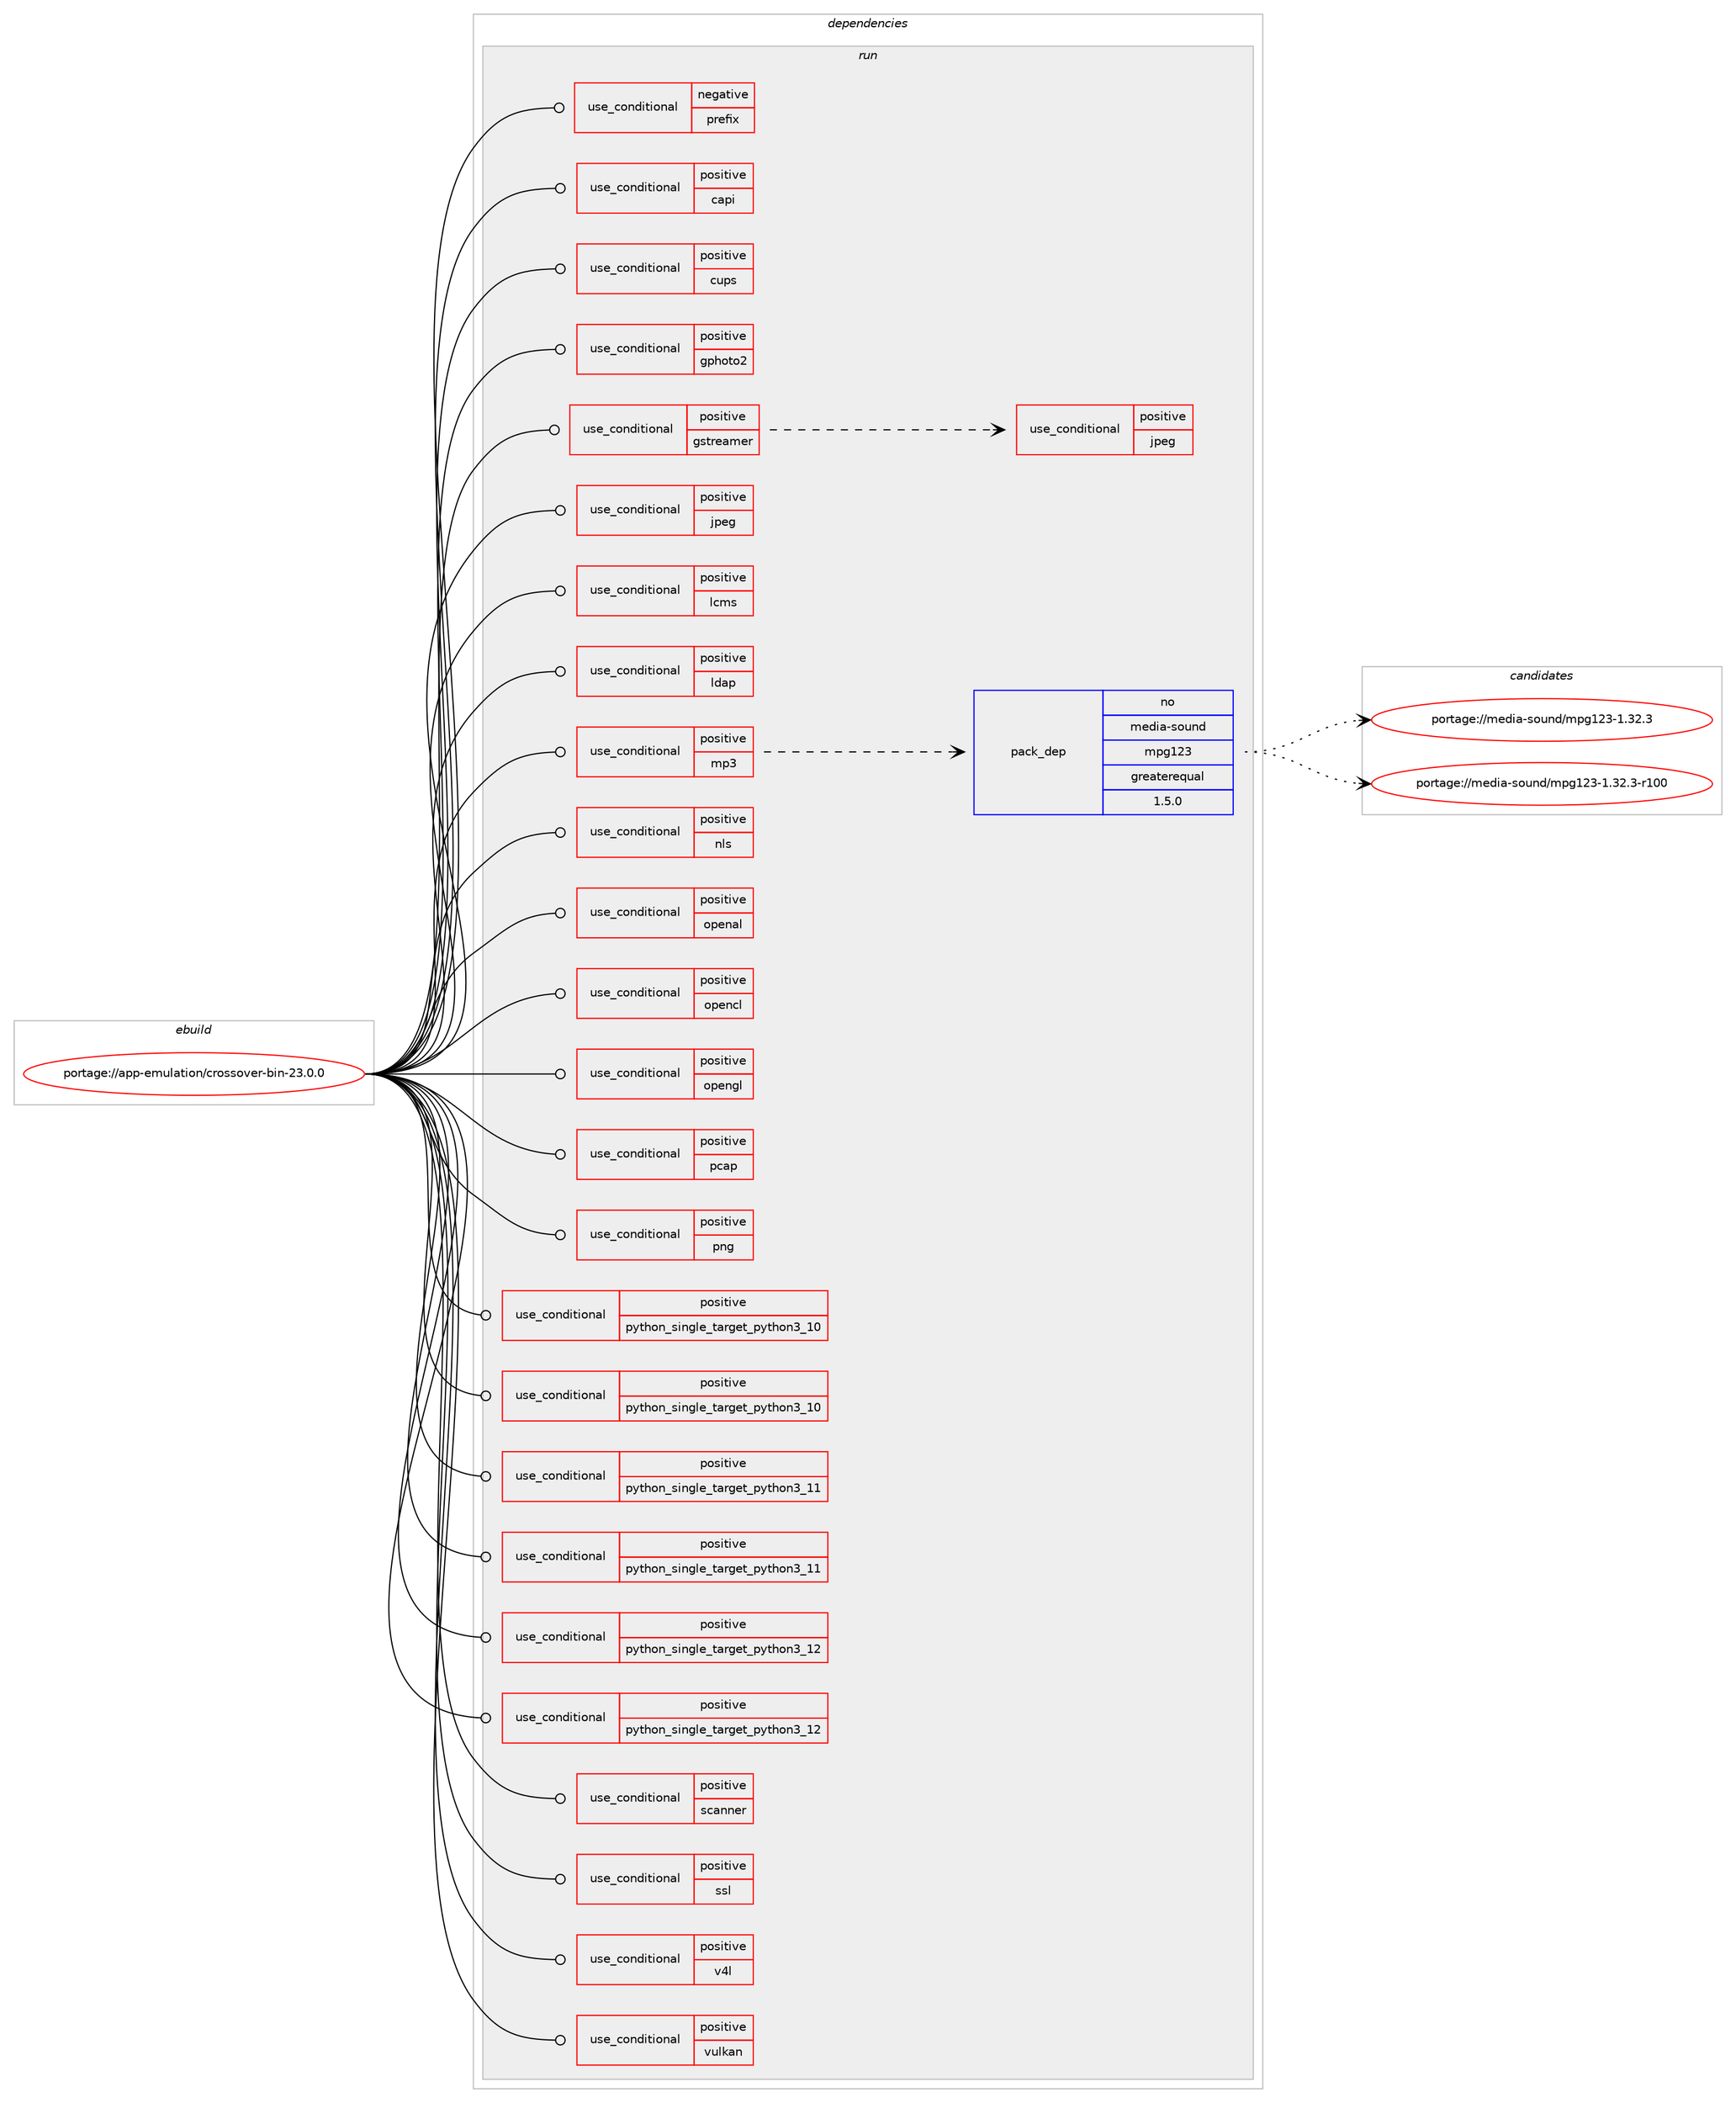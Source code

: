 digraph prolog {

# *************
# Graph options
# *************

newrank=true;
concentrate=true;
compound=true;
graph [rankdir=LR,fontname=Helvetica,fontsize=10,ranksep=1.5];#, ranksep=2.5, nodesep=0.2];
edge  [arrowhead=vee];
node  [fontname=Helvetica,fontsize=10];

# **********
# The ebuild
# **********

subgraph cluster_leftcol {
color=gray;
rank=same;
label=<<i>ebuild</i>>;
id [label="portage://app-emulation/crossover-bin-23.0.0", color=red, width=4, href="../app-emulation/crossover-bin-23.0.0.svg"];
}

# ****************
# The dependencies
# ****************

subgraph cluster_midcol {
color=gray;
label=<<i>dependencies</i>>;
subgraph cluster_compile {
fillcolor="#eeeeee";
style=filled;
label=<<i>compile</i>>;
}
subgraph cluster_compileandrun {
fillcolor="#eeeeee";
style=filled;
label=<<i>compile and run</i>>;
}
subgraph cluster_run {
fillcolor="#eeeeee";
style=filled;
label=<<i>run</i>>;
subgraph cond6154 {
dependency10471 [label=<<TABLE BORDER="0" CELLBORDER="1" CELLSPACING="0" CELLPADDING="4"><TR><TD ROWSPAN="3" CELLPADDING="10">use_conditional</TD></TR><TR><TD>negative</TD></TR><TR><TD>prefix</TD></TR></TABLE>>, shape=none, color=red];
# *** BEGIN UNKNOWN DEPENDENCY TYPE (TODO) ***
# dependency10471 -> package_dependency(portage://app-emulation/crossover-bin-23.0.0,run,no,sys-libs,glibc,none,[,,],[],[])
# *** END UNKNOWN DEPENDENCY TYPE (TODO) ***

}
id:e -> dependency10471:w [weight=20,style="solid",arrowhead="odot"];
subgraph cond6155 {
dependency10472 [label=<<TABLE BORDER="0" CELLBORDER="1" CELLSPACING="0" CELLPADDING="4"><TR><TD ROWSPAN="3" CELLPADDING="10">use_conditional</TD></TR><TR><TD>positive</TD></TR><TR><TD>capi</TD></TR></TABLE>>, shape=none, color=red];
# *** BEGIN UNKNOWN DEPENDENCY TYPE (TODO) ***
# dependency10472 -> package_dependency(portage://app-emulation/crossover-bin-23.0.0,run,no,net-libs,libcapi,none,[,,],[],[use(enable(abi_x86_32),negative)])
# *** END UNKNOWN DEPENDENCY TYPE (TODO) ***

}
id:e -> dependency10472:w [weight=20,style="solid",arrowhead="odot"];
subgraph cond6156 {
dependency10473 [label=<<TABLE BORDER="0" CELLBORDER="1" CELLSPACING="0" CELLPADDING="4"><TR><TD ROWSPAN="3" CELLPADDING="10">use_conditional</TD></TR><TR><TD>positive</TD></TR><TR><TD>cups</TD></TR></TABLE>>, shape=none, color=red];
# *** BEGIN UNKNOWN DEPENDENCY TYPE (TODO) ***
# dependency10473 -> package_dependency(portage://app-emulation/crossover-bin-23.0.0,run,no,net-print,cups,none,[,,],[],[use(enable(abi_x86_32),negative)])
# *** END UNKNOWN DEPENDENCY TYPE (TODO) ***

}
id:e -> dependency10473:w [weight=20,style="solid",arrowhead="odot"];
subgraph cond6157 {
dependency10474 [label=<<TABLE BORDER="0" CELLBORDER="1" CELLSPACING="0" CELLPADDING="4"><TR><TD ROWSPAN="3" CELLPADDING="10">use_conditional</TD></TR><TR><TD>positive</TD></TR><TR><TD>gphoto2</TD></TR></TABLE>>, shape=none, color=red];
# *** BEGIN UNKNOWN DEPENDENCY TYPE (TODO) ***
# dependency10474 -> package_dependency(portage://app-emulation/crossover-bin-23.0.0,run,no,media-libs,libgphoto2,none,[,,],[],[use(enable(abi_x86_32),negative)])
# *** END UNKNOWN DEPENDENCY TYPE (TODO) ***

}
id:e -> dependency10474:w [weight=20,style="solid",arrowhead="odot"];
subgraph cond6158 {
dependency10475 [label=<<TABLE BORDER="0" CELLBORDER="1" CELLSPACING="0" CELLPADDING="4"><TR><TD ROWSPAN="3" CELLPADDING="10">use_conditional</TD></TR><TR><TD>positive</TD></TR><TR><TD>gstreamer</TD></TR></TABLE>>, shape=none, color=red];
# *** BEGIN UNKNOWN DEPENDENCY TYPE (TODO) ***
# dependency10475 -> package_dependency(portage://app-emulation/crossover-bin-23.0.0,run,no,media-libs,gstreamer,none,[,,],[slot(1.0)],[use(enable(abi_x86_32),negative)])
# *** END UNKNOWN DEPENDENCY TYPE (TODO) ***

subgraph cond6159 {
dependency10476 [label=<<TABLE BORDER="0" CELLBORDER="1" CELLSPACING="0" CELLPADDING="4"><TR><TD ROWSPAN="3" CELLPADDING="10">use_conditional</TD></TR><TR><TD>positive</TD></TR><TR><TD>jpeg</TD></TR></TABLE>>, shape=none, color=red];
# *** BEGIN UNKNOWN DEPENDENCY TYPE (TODO) ***
# dependency10476 -> package_dependency(portage://app-emulation/crossover-bin-23.0.0,run,no,media-plugins,gst-plugins-jpeg,none,[,,],[slot(1.0)],[use(enable(abi_x86_32),negative)])
# *** END UNKNOWN DEPENDENCY TYPE (TODO) ***

}
dependency10475:e -> dependency10476:w [weight=20,style="dashed",arrowhead="vee"];
# *** BEGIN UNKNOWN DEPENDENCY TYPE (TODO) ***
# dependency10475 -> package_dependency(portage://app-emulation/crossover-bin-23.0.0,run,no,media-plugins,gst-plugins-meta,none,[,,],[slot(1.0)],[use(enable(abi_x86_32),negative)])
# *** END UNKNOWN DEPENDENCY TYPE (TODO) ***

}
id:e -> dependency10475:w [weight=20,style="solid",arrowhead="odot"];
subgraph cond6160 {
dependency10477 [label=<<TABLE BORDER="0" CELLBORDER="1" CELLSPACING="0" CELLPADDING="4"><TR><TD ROWSPAN="3" CELLPADDING="10">use_conditional</TD></TR><TR><TD>positive</TD></TR><TR><TD>jpeg</TD></TR></TABLE>>, shape=none, color=red];
# *** BEGIN UNKNOWN DEPENDENCY TYPE (TODO) ***
# dependency10477 -> package_dependency(portage://app-emulation/crossover-bin-23.0.0,run,no,media-libs,libjpeg-turbo,none,[,,],[slot(0)],[use(enable(abi_x86_32),negative)])
# *** END UNKNOWN DEPENDENCY TYPE (TODO) ***

}
id:e -> dependency10477:w [weight=20,style="solid",arrowhead="odot"];
subgraph cond6161 {
dependency10478 [label=<<TABLE BORDER="0" CELLBORDER="1" CELLSPACING="0" CELLPADDING="4"><TR><TD ROWSPAN="3" CELLPADDING="10">use_conditional</TD></TR><TR><TD>positive</TD></TR><TR><TD>lcms</TD></TR></TABLE>>, shape=none, color=red];
# *** BEGIN UNKNOWN DEPENDENCY TYPE (TODO) ***
# dependency10478 -> package_dependency(portage://app-emulation/crossover-bin-23.0.0,run,no,media-libs,lcms,none,[,,],[slot(2)],[])
# *** END UNKNOWN DEPENDENCY TYPE (TODO) ***

}
id:e -> dependency10478:w [weight=20,style="solid",arrowhead="odot"];
subgraph cond6162 {
dependency10479 [label=<<TABLE BORDER="0" CELLBORDER="1" CELLSPACING="0" CELLPADDING="4"><TR><TD ROWSPAN="3" CELLPADDING="10">use_conditional</TD></TR><TR><TD>positive</TD></TR><TR><TD>ldap</TD></TR></TABLE>>, shape=none, color=red];
# *** BEGIN UNKNOWN DEPENDENCY TYPE (TODO) ***
# dependency10479 -> package_dependency(portage://app-emulation/crossover-bin-23.0.0,run,no,net-nds,openldap,none,[,,],[],[use(enable(abi_x86_32),negative)])
# *** END UNKNOWN DEPENDENCY TYPE (TODO) ***

}
id:e -> dependency10479:w [weight=20,style="solid",arrowhead="odot"];
subgraph cond6163 {
dependency10480 [label=<<TABLE BORDER="0" CELLBORDER="1" CELLSPACING="0" CELLPADDING="4"><TR><TD ROWSPAN="3" CELLPADDING="10">use_conditional</TD></TR><TR><TD>positive</TD></TR><TR><TD>mp3</TD></TR></TABLE>>, shape=none, color=red];
subgraph pack4160 {
dependency10481 [label=<<TABLE BORDER="0" CELLBORDER="1" CELLSPACING="0" CELLPADDING="4" WIDTH="220"><TR><TD ROWSPAN="6" CELLPADDING="30">pack_dep</TD></TR><TR><TD WIDTH="110">no</TD></TR><TR><TD>media-sound</TD></TR><TR><TD>mpg123</TD></TR><TR><TD>greaterequal</TD></TR><TR><TD>1.5.0</TD></TR></TABLE>>, shape=none, color=blue];
}
dependency10480:e -> dependency10481:w [weight=20,style="dashed",arrowhead="vee"];
}
id:e -> dependency10480:w [weight=20,style="solid",arrowhead="odot"];
subgraph cond6164 {
dependency10482 [label=<<TABLE BORDER="0" CELLBORDER="1" CELLSPACING="0" CELLPADDING="4"><TR><TD ROWSPAN="3" CELLPADDING="10">use_conditional</TD></TR><TR><TD>positive</TD></TR><TR><TD>nls</TD></TR></TABLE>>, shape=none, color=red];
# *** BEGIN UNKNOWN DEPENDENCY TYPE (TODO) ***
# dependency10482 -> package_dependency(portage://app-emulation/crossover-bin-23.0.0,run,no,sys-devel,gettext,none,[,,],[],[use(enable(abi_x86_32),negative)])
# *** END UNKNOWN DEPENDENCY TYPE (TODO) ***

}
id:e -> dependency10482:w [weight=20,style="solid",arrowhead="odot"];
subgraph cond6165 {
dependency10483 [label=<<TABLE BORDER="0" CELLBORDER="1" CELLSPACING="0" CELLPADDING="4"><TR><TD ROWSPAN="3" CELLPADDING="10">use_conditional</TD></TR><TR><TD>positive</TD></TR><TR><TD>openal</TD></TR></TABLE>>, shape=none, color=red];
# *** BEGIN UNKNOWN DEPENDENCY TYPE (TODO) ***
# dependency10483 -> package_dependency(portage://app-emulation/crossover-bin-23.0.0,run,no,media-libs,openal,none,[,,],[],[use(enable(abi_x86_32),negative)])
# *** END UNKNOWN DEPENDENCY TYPE (TODO) ***

}
id:e -> dependency10483:w [weight=20,style="solid",arrowhead="odot"];
subgraph cond6166 {
dependency10484 [label=<<TABLE BORDER="0" CELLBORDER="1" CELLSPACING="0" CELLPADDING="4"><TR><TD ROWSPAN="3" CELLPADDING="10">use_conditional</TD></TR><TR><TD>positive</TD></TR><TR><TD>opencl</TD></TR></TABLE>>, shape=none, color=red];
# *** BEGIN UNKNOWN DEPENDENCY TYPE (TODO) ***
# dependency10484 -> package_dependency(portage://app-emulation/crossover-bin-23.0.0,run,no,virtual,opencl,none,[,,],[],[use(enable(abi_x86_32),negative)])
# *** END UNKNOWN DEPENDENCY TYPE (TODO) ***

}
id:e -> dependency10484:w [weight=20,style="solid",arrowhead="odot"];
subgraph cond6167 {
dependency10485 [label=<<TABLE BORDER="0" CELLBORDER="1" CELLSPACING="0" CELLPADDING="4"><TR><TD ROWSPAN="3" CELLPADDING="10">use_conditional</TD></TR><TR><TD>positive</TD></TR><TR><TD>opengl</TD></TR></TABLE>>, shape=none, color=red];
# *** BEGIN UNKNOWN DEPENDENCY TYPE (TODO) ***
# dependency10485 -> package_dependency(portage://app-emulation/crossover-bin-23.0.0,run,no,virtual,glu,none,[,,],[],[use(enable(abi_x86_32),negative)])
# *** END UNKNOWN DEPENDENCY TYPE (TODO) ***

# *** BEGIN UNKNOWN DEPENDENCY TYPE (TODO) ***
# dependency10485 -> package_dependency(portage://app-emulation/crossover-bin-23.0.0,run,no,virtual,opengl,none,[,,],[],[use(enable(abi_x86_32),negative)])
# *** END UNKNOWN DEPENDENCY TYPE (TODO) ***

}
id:e -> dependency10485:w [weight=20,style="solid",arrowhead="odot"];
subgraph cond6168 {
dependency10486 [label=<<TABLE BORDER="0" CELLBORDER="1" CELLSPACING="0" CELLPADDING="4"><TR><TD ROWSPAN="3" CELLPADDING="10">use_conditional</TD></TR><TR><TD>positive</TD></TR><TR><TD>pcap</TD></TR></TABLE>>, shape=none, color=red];
# *** BEGIN UNKNOWN DEPENDENCY TYPE (TODO) ***
# dependency10486 -> package_dependency(portage://app-emulation/crossover-bin-23.0.0,run,no,net-libs,libpcap,none,[,,],[],[use(enable(abi_x86_32),negative)])
# *** END UNKNOWN DEPENDENCY TYPE (TODO) ***

}
id:e -> dependency10486:w [weight=20,style="solid",arrowhead="odot"];
subgraph cond6169 {
dependency10487 [label=<<TABLE BORDER="0" CELLBORDER="1" CELLSPACING="0" CELLPADDING="4"><TR><TD ROWSPAN="3" CELLPADDING="10">use_conditional</TD></TR><TR><TD>positive</TD></TR><TR><TD>png</TD></TR></TABLE>>, shape=none, color=red];
# *** BEGIN UNKNOWN DEPENDENCY TYPE (TODO) ***
# dependency10487 -> package_dependency(portage://app-emulation/crossover-bin-23.0.0,run,no,media-libs,libpng,none,[,,],[slot(0)],[use(enable(abi_x86_32),negative)])
# *** END UNKNOWN DEPENDENCY TYPE (TODO) ***

}
id:e -> dependency10487:w [weight=20,style="solid",arrowhead="odot"];
subgraph cond6170 {
dependency10488 [label=<<TABLE BORDER="0" CELLBORDER="1" CELLSPACING="0" CELLPADDING="4"><TR><TD ROWSPAN="3" CELLPADDING="10">use_conditional</TD></TR><TR><TD>positive</TD></TR><TR><TD>python_single_target_python3_10</TD></TR></TABLE>>, shape=none, color=red];
# *** BEGIN UNKNOWN DEPENDENCY TYPE (TODO) ***
# dependency10488 -> package_dependency(portage://app-emulation/crossover-bin-23.0.0,run,no,dev-lang,python,none,[,,],[slot(3.10)],[])
# *** END UNKNOWN DEPENDENCY TYPE (TODO) ***

}
id:e -> dependency10488:w [weight=20,style="solid",arrowhead="odot"];
subgraph cond6171 {
dependency10489 [label=<<TABLE BORDER="0" CELLBORDER="1" CELLSPACING="0" CELLPADDING="4"><TR><TD ROWSPAN="3" CELLPADDING="10">use_conditional</TD></TR><TR><TD>positive</TD></TR><TR><TD>python_single_target_python3_10</TD></TR></TABLE>>, shape=none, color=red];
# *** BEGIN UNKNOWN DEPENDENCY TYPE (TODO) ***
# dependency10489 -> package_dependency(portage://app-emulation/crossover-bin-23.0.0,run,no,dev-python,dbus-python,none,[,,],[],[use(enable(python_targets_python3_10),negative)])
# *** END UNKNOWN DEPENDENCY TYPE (TODO) ***

# *** BEGIN UNKNOWN DEPENDENCY TYPE (TODO) ***
# dependency10489 -> package_dependency(portage://app-emulation/crossover-bin-23.0.0,run,no,dev-python,pycairo,none,[,,],[],[use(enable(python_targets_python3_10),negative)])
# *** END UNKNOWN DEPENDENCY TYPE (TODO) ***

# *** BEGIN UNKNOWN DEPENDENCY TYPE (TODO) ***
# dependency10489 -> package_dependency(portage://app-emulation/crossover-bin-23.0.0,run,no,dev-python,pygobject,none,[,,],[slot(3)],[use(enable(python_targets_python3_10),negative)])
# *** END UNKNOWN DEPENDENCY TYPE (TODO) ***

}
id:e -> dependency10489:w [weight=20,style="solid",arrowhead="odot"];
subgraph cond6172 {
dependency10490 [label=<<TABLE BORDER="0" CELLBORDER="1" CELLSPACING="0" CELLPADDING="4"><TR><TD ROWSPAN="3" CELLPADDING="10">use_conditional</TD></TR><TR><TD>positive</TD></TR><TR><TD>python_single_target_python3_11</TD></TR></TABLE>>, shape=none, color=red];
# *** BEGIN UNKNOWN DEPENDENCY TYPE (TODO) ***
# dependency10490 -> package_dependency(portage://app-emulation/crossover-bin-23.0.0,run,no,dev-lang,python,none,[,,],[slot(3.11)],[])
# *** END UNKNOWN DEPENDENCY TYPE (TODO) ***

}
id:e -> dependency10490:w [weight=20,style="solid",arrowhead="odot"];
subgraph cond6173 {
dependency10491 [label=<<TABLE BORDER="0" CELLBORDER="1" CELLSPACING="0" CELLPADDING="4"><TR><TD ROWSPAN="3" CELLPADDING="10">use_conditional</TD></TR><TR><TD>positive</TD></TR><TR><TD>python_single_target_python3_11</TD></TR></TABLE>>, shape=none, color=red];
# *** BEGIN UNKNOWN DEPENDENCY TYPE (TODO) ***
# dependency10491 -> package_dependency(portage://app-emulation/crossover-bin-23.0.0,run,no,dev-python,dbus-python,none,[,,],[],[use(enable(python_targets_python3_11),negative)])
# *** END UNKNOWN DEPENDENCY TYPE (TODO) ***

# *** BEGIN UNKNOWN DEPENDENCY TYPE (TODO) ***
# dependency10491 -> package_dependency(portage://app-emulation/crossover-bin-23.0.0,run,no,dev-python,pycairo,none,[,,],[],[use(enable(python_targets_python3_11),negative)])
# *** END UNKNOWN DEPENDENCY TYPE (TODO) ***

# *** BEGIN UNKNOWN DEPENDENCY TYPE (TODO) ***
# dependency10491 -> package_dependency(portage://app-emulation/crossover-bin-23.0.0,run,no,dev-python,pygobject,none,[,,],[slot(3)],[use(enable(python_targets_python3_11),negative)])
# *** END UNKNOWN DEPENDENCY TYPE (TODO) ***

}
id:e -> dependency10491:w [weight=20,style="solid",arrowhead="odot"];
subgraph cond6174 {
dependency10492 [label=<<TABLE BORDER="0" CELLBORDER="1" CELLSPACING="0" CELLPADDING="4"><TR><TD ROWSPAN="3" CELLPADDING="10">use_conditional</TD></TR><TR><TD>positive</TD></TR><TR><TD>python_single_target_python3_12</TD></TR></TABLE>>, shape=none, color=red];
# *** BEGIN UNKNOWN DEPENDENCY TYPE (TODO) ***
# dependency10492 -> package_dependency(portage://app-emulation/crossover-bin-23.0.0,run,no,dev-lang,python,none,[,,],[slot(3.12)],[])
# *** END UNKNOWN DEPENDENCY TYPE (TODO) ***

}
id:e -> dependency10492:w [weight=20,style="solid",arrowhead="odot"];
subgraph cond6175 {
dependency10493 [label=<<TABLE BORDER="0" CELLBORDER="1" CELLSPACING="0" CELLPADDING="4"><TR><TD ROWSPAN="3" CELLPADDING="10">use_conditional</TD></TR><TR><TD>positive</TD></TR><TR><TD>python_single_target_python3_12</TD></TR></TABLE>>, shape=none, color=red];
# *** BEGIN UNKNOWN DEPENDENCY TYPE (TODO) ***
# dependency10493 -> package_dependency(portage://app-emulation/crossover-bin-23.0.0,run,no,dev-python,dbus-python,none,[,,],[],[use(enable(python_targets_python3_12),negative)])
# *** END UNKNOWN DEPENDENCY TYPE (TODO) ***

# *** BEGIN UNKNOWN DEPENDENCY TYPE (TODO) ***
# dependency10493 -> package_dependency(portage://app-emulation/crossover-bin-23.0.0,run,no,dev-python,pycairo,none,[,,],[],[use(enable(python_targets_python3_12),negative)])
# *** END UNKNOWN DEPENDENCY TYPE (TODO) ***

# *** BEGIN UNKNOWN DEPENDENCY TYPE (TODO) ***
# dependency10493 -> package_dependency(portage://app-emulation/crossover-bin-23.0.0,run,no,dev-python,pygobject,none,[,,],[slot(3)],[use(enable(python_targets_python3_12),negative)])
# *** END UNKNOWN DEPENDENCY TYPE (TODO) ***

}
id:e -> dependency10493:w [weight=20,style="solid",arrowhead="odot"];
subgraph cond6176 {
dependency10494 [label=<<TABLE BORDER="0" CELLBORDER="1" CELLSPACING="0" CELLPADDING="4"><TR><TD ROWSPAN="3" CELLPADDING="10">use_conditional</TD></TR><TR><TD>positive</TD></TR><TR><TD>scanner</TD></TR></TABLE>>, shape=none, color=red];
# *** BEGIN UNKNOWN DEPENDENCY TYPE (TODO) ***
# dependency10494 -> package_dependency(portage://app-emulation/crossover-bin-23.0.0,run,no,media-gfx,sane-backends,none,[,,],[],[use(enable(abi_x86_32),negative)])
# *** END UNKNOWN DEPENDENCY TYPE (TODO) ***

}
id:e -> dependency10494:w [weight=20,style="solid",arrowhead="odot"];
subgraph cond6177 {
dependency10495 [label=<<TABLE BORDER="0" CELLBORDER="1" CELLSPACING="0" CELLPADDING="4"><TR><TD ROWSPAN="3" CELLPADDING="10">use_conditional</TD></TR><TR><TD>positive</TD></TR><TR><TD>ssl</TD></TR></TABLE>>, shape=none, color=red];
# *** BEGIN UNKNOWN DEPENDENCY TYPE (TODO) ***
# dependency10495 -> package_dependency(portage://app-emulation/crossover-bin-23.0.0,run,no,net-libs,gnutls,none,[,,],[slot(0),subslot(30.30)],[use(enable(abi_x86_32),negative)])
# *** END UNKNOWN DEPENDENCY TYPE (TODO) ***

}
id:e -> dependency10495:w [weight=20,style="solid",arrowhead="odot"];
subgraph cond6178 {
dependency10496 [label=<<TABLE BORDER="0" CELLBORDER="1" CELLSPACING="0" CELLPADDING="4"><TR><TD ROWSPAN="3" CELLPADDING="10">use_conditional</TD></TR><TR><TD>positive</TD></TR><TR><TD>v4l</TD></TR></TABLE>>, shape=none, color=red];
# *** BEGIN UNKNOWN DEPENDENCY TYPE (TODO) ***
# dependency10496 -> package_dependency(portage://app-emulation/crossover-bin-23.0.0,run,no,media-libs,libv4l,none,[,,],[],[use(enable(abi_x86_32),negative)])
# *** END UNKNOWN DEPENDENCY TYPE (TODO) ***

}
id:e -> dependency10496:w [weight=20,style="solid",arrowhead="odot"];
subgraph cond6179 {
dependency10497 [label=<<TABLE BORDER="0" CELLBORDER="1" CELLSPACING="0" CELLPADDING="4"><TR><TD ROWSPAN="3" CELLPADDING="10">use_conditional</TD></TR><TR><TD>positive</TD></TR><TR><TD>vulkan</TD></TR></TABLE>>, shape=none, color=red];
# *** BEGIN UNKNOWN DEPENDENCY TYPE (TODO) ***
# dependency10497 -> package_dependency(portage://app-emulation/crossover-bin-23.0.0,run,no,media-libs,vulkan-loader,none,[,,],[],[use(enable(abi_x86_32),negative)])
# *** END UNKNOWN DEPENDENCY TYPE (TODO) ***

}
id:e -> dependency10497:w [weight=20,style="solid",arrowhead="odot"];
# *** BEGIN UNKNOWN DEPENDENCY TYPE (TODO) ***
# id -> package_dependency(portage://app-emulation/crossover-bin-23.0.0,run,no,dev-libs,glib,none,[,,],[slot(2)],[])
# *** END UNKNOWN DEPENDENCY TYPE (TODO) ***

# *** BEGIN UNKNOWN DEPENDENCY TYPE (TODO) ***
# id -> package_dependency(portage://app-emulation/crossover-bin-23.0.0,run,no,dev-libs,gobject-introspection,none,[,,],[],[])
# *** END UNKNOWN DEPENDENCY TYPE (TODO) ***

# *** BEGIN UNKNOWN DEPENDENCY TYPE (TODO) ***
# id -> package_dependency(portage://app-emulation/crossover-bin-23.0.0,run,no,dev-libs,openssl-compat,none,[,,],[slot(1.1.1)],[])
# *** END UNKNOWN DEPENDENCY TYPE (TODO) ***

# *** BEGIN UNKNOWN DEPENDENCY TYPE (TODO) ***
# id -> package_dependency(portage://app-emulation/crossover-bin-23.0.0,run,no,dev-util,desktop-file-utils,none,[,,],[],[])
# *** END UNKNOWN DEPENDENCY TYPE (TODO) ***

# *** BEGIN UNKNOWN DEPENDENCY TYPE (TODO) ***
# id -> package_dependency(portage://app-emulation/crossover-bin-23.0.0,run,no,media-libs,alsa-lib,none,[,,],[],[use(enable(abi_x86_32),negative)])
# *** END UNKNOWN DEPENDENCY TYPE (TODO) ***

# *** BEGIN UNKNOWN DEPENDENCY TYPE (TODO) ***
# id -> package_dependency(portage://app-emulation/crossover-bin-23.0.0,run,no,media-libs,freetype,none,[,,],[slot(2)],[use(enable(abi_x86_32),negative)])
# *** END UNKNOWN DEPENDENCY TYPE (TODO) ***

# *** BEGIN UNKNOWN DEPENDENCY TYPE (TODO) ***
# id -> package_dependency(portage://app-emulation/crossover-bin-23.0.0,run,no,media-libs,mesa,none,[,,],[],[use(enable(abi_x86_32),negative),use(optenable(osmesa),none)])
# *** END UNKNOWN DEPENDENCY TYPE (TODO) ***

# *** BEGIN UNKNOWN DEPENDENCY TYPE (TODO) ***
# id -> package_dependency(portage://app-emulation/crossover-bin-23.0.0,run,no,media-libs,tiff-compat,none,[,,],[slot(4)],[use(enable(abi_x86_32),negative)])
# *** END UNKNOWN DEPENDENCY TYPE (TODO) ***

# *** BEGIN UNKNOWN DEPENDENCY TYPE (TODO) ***
# id -> package_dependency(portage://app-emulation/crossover-bin-23.0.0,run,no,sys-apps,util-linux,none,[,,],[],[use(enable(abi_x86_32),negative)])
# *** END UNKNOWN DEPENDENCY TYPE (TODO) ***

# *** BEGIN UNKNOWN DEPENDENCY TYPE (TODO) ***
# id -> package_dependency(portage://app-emulation/crossover-bin-23.0.0,run,no,sys-auth,nss-mdns,none,[,,],[],[use(enable(abi_x86_32),negative)])
# *** END UNKNOWN DEPENDENCY TYPE (TODO) ***

# *** BEGIN UNKNOWN DEPENDENCY TYPE (TODO) ***
# id -> package_dependency(portage://app-emulation/crossover-bin-23.0.0,run,no,sys-libs,libunwind,none,[,,],[],[use(enable(abi_x86_32),negative)])
# *** END UNKNOWN DEPENDENCY TYPE (TODO) ***

# *** BEGIN UNKNOWN DEPENDENCY TYPE (TODO) ***
# id -> package_dependency(portage://app-emulation/crossover-bin-23.0.0,run,no,sys-libs,libxcrypt,none,[,,],[],[use(enable(compat),none)])
# *** END UNKNOWN DEPENDENCY TYPE (TODO) ***

# *** BEGIN UNKNOWN DEPENDENCY TYPE (TODO) ***
# id -> package_dependency(portage://app-emulation/crossover-bin-23.0.0,run,no,sys-libs,ncurses-compat,none,[,,],[slot(5)],[use(enable(abi_x86_32),negative)])
# *** END UNKNOWN DEPENDENCY TYPE (TODO) ***

# *** BEGIN UNKNOWN DEPENDENCY TYPE (TODO) ***
# id -> package_dependency(portage://app-emulation/crossover-bin-23.0.0,run,no,sys-libs,zlib,none,[,,],[],[use(enable(abi_x86_32),negative)])
# *** END UNKNOWN DEPENDENCY TYPE (TODO) ***

# *** BEGIN UNKNOWN DEPENDENCY TYPE (TODO) ***
# id -> package_dependency(portage://app-emulation/crossover-bin-23.0.0,run,no,x11-libs,gdk-pixbuf,none,[,,],[slot(2)],[use(enable(introspection),none)])
# *** END UNKNOWN DEPENDENCY TYPE (TODO) ***

# *** BEGIN UNKNOWN DEPENDENCY TYPE (TODO) ***
# id -> package_dependency(portage://app-emulation/crossover-bin-23.0.0,run,no,x11-libs,gtk+,none,[,,],[slot(3)],[use(enable(introspection),none)])
# *** END UNKNOWN DEPENDENCY TYPE (TODO) ***

# *** BEGIN UNKNOWN DEPENDENCY TYPE (TODO) ***
# id -> package_dependency(portage://app-emulation/crossover-bin-23.0.0,run,no,x11-libs,libICE,none,[,,],[],[use(enable(abi_x86_32),negative)])
# *** END UNKNOWN DEPENDENCY TYPE (TODO) ***

# *** BEGIN UNKNOWN DEPENDENCY TYPE (TODO) ***
# id -> package_dependency(portage://app-emulation/crossover-bin-23.0.0,run,no,x11-libs,libSM,none,[,,],[],[use(enable(abi_x86_32),negative)])
# *** END UNKNOWN DEPENDENCY TYPE (TODO) ***

# *** BEGIN UNKNOWN DEPENDENCY TYPE (TODO) ***
# id -> package_dependency(portage://app-emulation/crossover-bin-23.0.0,run,no,x11-libs,libX11,none,[,,],[],[use(enable(abi_x86_32),negative)])
# *** END UNKNOWN DEPENDENCY TYPE (TODO) ***

# *** BEGIN UNKNOWN DEPENDENCY TYPE (TODO) ***
# id -> package_dependency(portage://app-emulation/crossover-bin-23.0.0,run,no,x11-libs,libXau,none,[,,],[],[use(enable(abi_x86_32),negative)])
# *** END UNKNOWN DEPENDENCY TYPE (TODO) ***

# *** BEGIN UNKNOWN DEPENDENCY TYPE (TODO) ***
# id -> package_dependency(portage://app-emulation/crossover-bin-23.0.0,run,no,x11-libs,libXcursor,none,[,,],[],[use(enable(abi_x86_32),negative)])
# *** END UNKNOWN DEPENDENCY TYPE (TODO) ***

# *** BEGIN UNKNOWN DEPENDENCY TYPE (TODO) ***
# id -> package_dependency(portage://app-emulation/crossover-bin-23.0.0,run,no,x11-libs,libXdmcp,none,[,,],[],[use(enable(abi_x86_32),negative)])
# *** END UNKNOWN DEPENDENCY TYPE (TODO) ***

# *** BEGIN UNKNOWN DEPENDENCY TYPE (TODO) ***
# id -> package_dependency(portage://app-emulation/crossover-bin-23.0.0,run,no,x11-libs,libXext,none,[,,],[],[use(enable(abi_x86_32),negative)])
# *** END UNKNOWN DEPENDENCY TYPE (TODO) ***

# *** BEGIN UNKNOWN DEPENDENCY TYPE (TODO) ***
# id -> package_dependency(portage://app-emulation/crossover-bin-23.0.0,run,no,x11-libs,libXi,none,[,,],[],[use(enable(abi_x86_32),negative)])
# *** END UNKNOWN DEPENDENCY TYPE (TODO) ***

# *** BEGIN UNKNOWN DEPENDENCY TYPE (TODO) ***
# id -> package_dependency(portage://app-emulation/crossover-bin-23.0.0,run,no,x11-libs,libXrandr,none,[,,],[],[use(enable(abi_x86_32),negative)])
# *** END UNKNOWN DEPENDENCY TYPE (TODO) ***

# *** BEGIN UNKNOWN DEPENDENCY TYPE (TODO) ***
# id -> package_dependency(portage://app-emulation/crossover-bin-23.0.0,run,no,x11-libs,libXxf86vm,none,[,,],[],[use(enable(abi_x86_32),negative)])
# *** END UNKNOWN DEPENDENCY TYPE (TODO) ***

# *** BEGIN UNKNOWN DEPENDENCY TYPE (TODO) ***
# id -> package_dependency(portage://app-emulation/crossover-bin-23.0.0,run,no,x11-libs,libxcb,none,[,,],[],[use(enable(abi_x86_32),negative)])
# *** END UNKNOWN DEPENDENCY TYPE (TODO) ***

# *** BEGIN UNKNOWN DEPENDENCY TYPE (TODO) ***
# id -> package_dependency(portage://app-emulation/crossover-bin-23.0.0,run,no,x11-libs,pango,none,[,,],[],[use(enable(introspection),none)])
# *** END UNKNOWN DEPENDENCY TYPE (TODO) ***

# *** BEGIN UNKNOWN DEPENDENCY TYPE (TODO) ***
# id -> package_dependency(portage://app-emulation/crossover-bin-23.0.0,run,no,x11-libs,vte,none,[,,],[slot(2.91)],[use(enable(introspection),none)])
# *** END UNKNOWN DEPENDENCY TYPE (TODO) ***

}
}

# **************
# The candidates
# **************

subgraph cluster_choices {
rank=same;
color=gray;
label=<<i>candidates</i>>;

subgraph choice4160 {
color=black;
nodesep=1;
choice10910110010597451151111171101004710911210349505145494651504651 [label="portage://media-sound/mpg123-1.32.3", color=red, width=4,href="../media-sound/mpg123-1.32.3.svg"];
choice1091011001059745115111117110100471091121034950514549465150465145114494848 [label="portage://media-sound/mpg123-1.32.3-r100", color=red, width=4,href="../media-sound/mpg123-1.32.3-r100.svg"];
dependency10481:e -> choice10910110010597451151111171101004710911210349505145494651504651:w [style=dotted,weight="100"];
dependency10481:e -> choice1091011001059745115111117110100471091121034950514549465150465145114494848:w [style=dotted,weight="100"];
}
}

}
